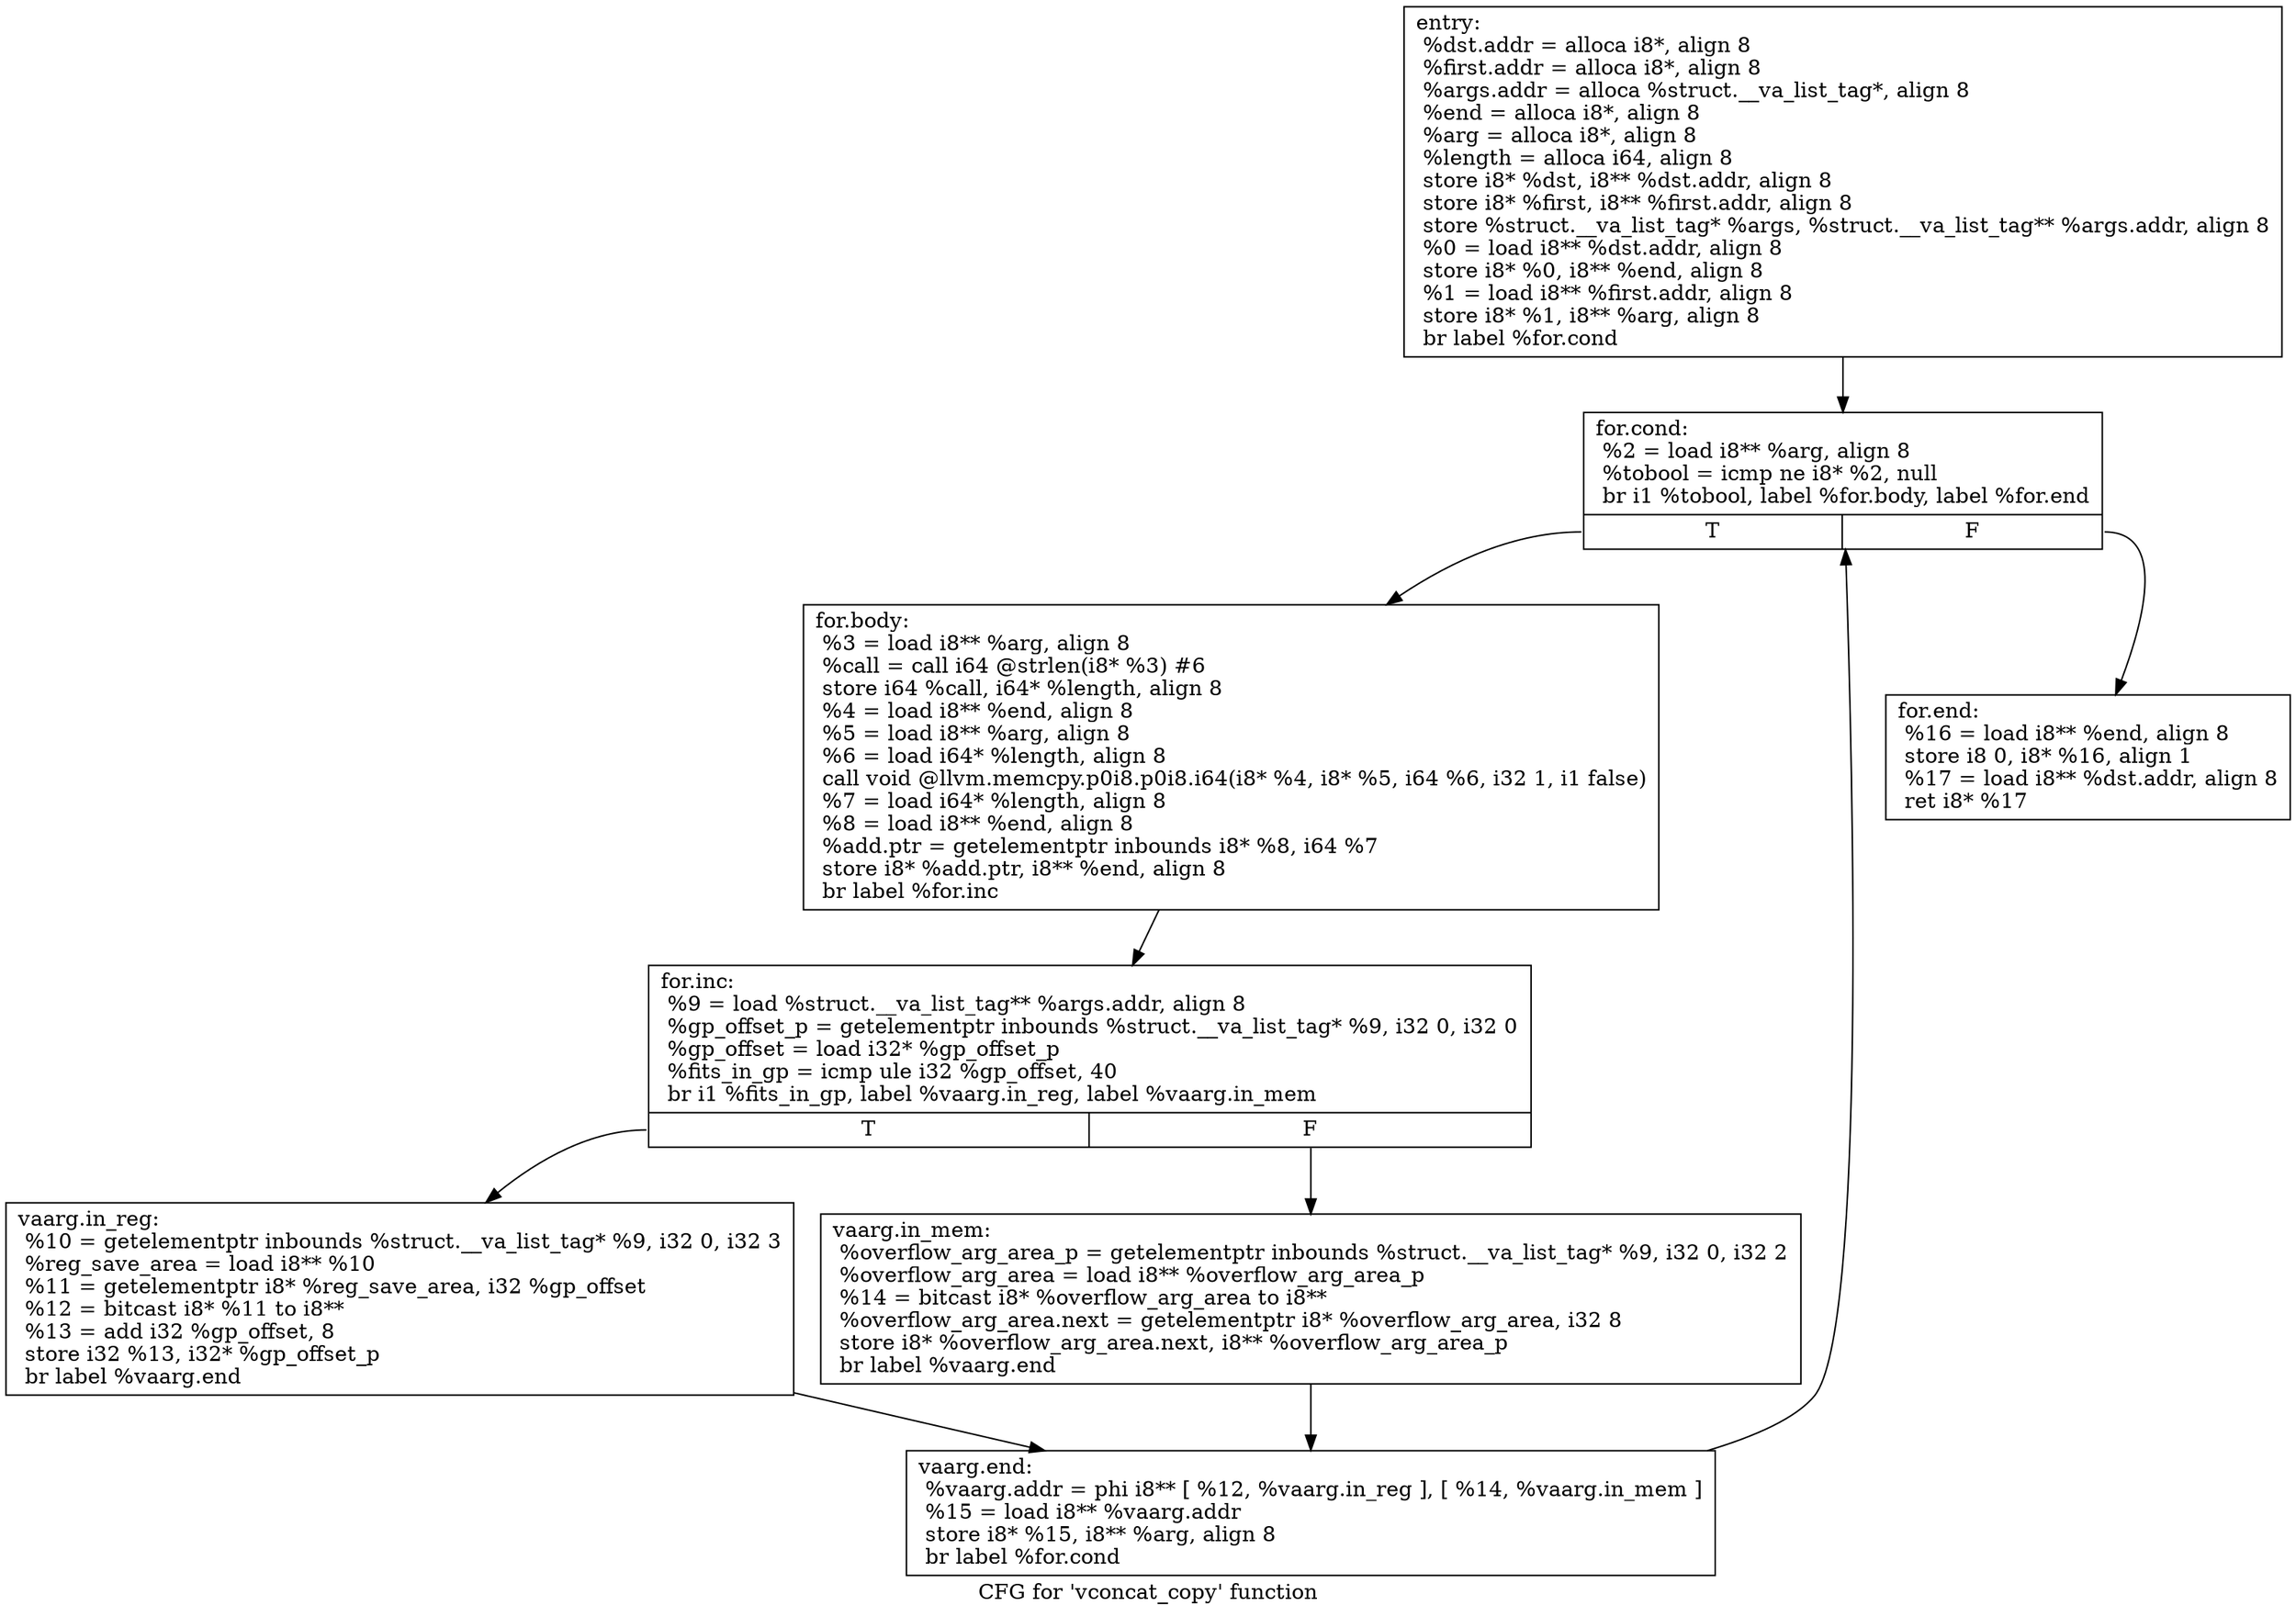 digraph "CFG for 'vconcat_copy' function" {
	label="CFG for 'vconcat_copy' function";

	Node0x20bddd0 [shape=record,label="{entry:\l  %dst.addr = alloca i8*, align 8\l  %first.addr = alloca i8*, align 8\l  %args.addr = alloca %struct.__va_list_tag*, align 8\l  %end = alloca i8*, align 8\l  %arg = alloca i8*, align 8\l  %length = alloca i64, align 8\l  store i8* %dst, i8** %dst.addr, align 8\l  store i8* %first, i8** %first.addr, align 8\l  store %struct.__va_list_tag* %args, %struct.__va_list_tag** %args.addr, align 8\l  %0 = load i8** %dst.addr, align 8\l  store i8* %0, i8** %end, align 8\l  %1 = load i8** %first.addr, align 8\l  store i8* %1, i8** %arg, align 8\l  br label %for.cond\l}"];
	Node0x20bddd0 -> Node0x20bde30;
	Node0x20bde30 [shape=record,label="{for.cond:                                         \l  %2 = load i8** %arg, align 8\l  %tobool = icmp ne i8* %2, null\l  br i1 %tobool, label %for.body, label %for.end\l|{<s0>T|<s1>F}}"];
	Node0x20bde30:s0 -> Node0x20bde90;
	Node0x20bde30:s1 -> Node0x20be070;
	Node0x20bde90 [shape=record,label="{for.body:                                         \l  %3 = load i8** %arg, align 8\l  %call = call i64 @strlen(i8* %3) #6\l  store i64 %call, i64* %length, align 8\l  %4 = load i8** %end, align 8\l  %5 = load i8** %arg, align 8\l  %6 = load i64* %length, align 8\l  call void @llvm.memcpy.p0i8.p0i8.i64(i8* %4, i8* %5, i64 %6, i32 1, i1 false)\l  %7 = load i64* %length, align 8\l  %8 = load i8** %end, align 8\l  %add.ptr = getelementptr inbounds i8* %8, i64 %7\l  store i8* %add.ptr, i8** %end, align 8\l  br label %for.inc\l}"];
	Node0x20bde90 -> Node0x20bdef0;
	Node0x20bdef0 [shape=record,label="{for.inc:                                          \l  %9 = load %struct.__va_list_tag** %args.addr, align 8\l  %gp_offset_p = getelementptr inbounds %struct.__va_list_tag* %9, i32 0, i32 0\l  %gp_offset = load i32* %gp_offset_p\l  %fits_in_gp = icmp ule i32 %gp_offset, 40\l  br i1 %fits_in_gp, label %vaarg.in_reg, label %vaarg.in_mem\l|{<s0>T|<s1>F}}"];
	Node0x20bdef0:s0 -> Node0x20bdf50;
	Node0x20bdef0:s1 -> Node0x20bdfb0;
	Node0x20bdf50 [shape=record,label="{vaarg.in_reg:                                     \l  %10 = getelementptr inbounds %struct.__va_list_tag* %9, i32 0, i32 3\l  %reg_save_area = load i8** %10\l  %11 = getelementptr i8* %reg_save_area, i32 %gp_offset\l  %12 = bitcast i8* %11 to i8**\l  %13 = add i32 %gp_offset, 8\l  store i32 %13, i32* %gp_offset_p\l  br label %vaarg.end\l}"];
	Node0x20bdf50 -> Node0x20be010;
	Node0x20bdfb0 [shape=record,label="{vaarg.in_mem:                                     \l  %overflow_arg_area_p = getelementptr inbounds %struct.__va_list_tag* %9, i32 0, i32 2\l  %overflow_arg_area = load i8** %overflow_arg_area_p\l  %14 = bitcast i8* %overflow_arg_area to i8**\l  %overflow_arg_area.next = getelementptr i8* %overflow_arg_area, i32 8\l  store i8* %overflow_arg_area.next, i8** %overflow_arg_area_p\l  br label %vaarg.end\l}"];
	Node0x20bdfb0 -> Node0x20be010;
	Node0x20be010 [shape=record,label="{vaarg.end:                                        \l  %vaarg.addr = phi i8** [ %12, %vaarg.in_reg ], [ %14, %vaarg.in_mem ]\l  %15 = load i8** %vaarg.addr\l  store i8* %15, i8** %arg, align 8\l  br label %for.cond\l}"];
	Node0x20be010 -> Node0x20bde30;
	Node0x20be070 [shape=record,label="{for.end:                                          \l  %16 = load i8** %end, align 8\l  store i8 0, i8* %16, align 1\l  %17 = load i8** %dst.addr, align 8\l  ret i8* %17\l}"];
}
